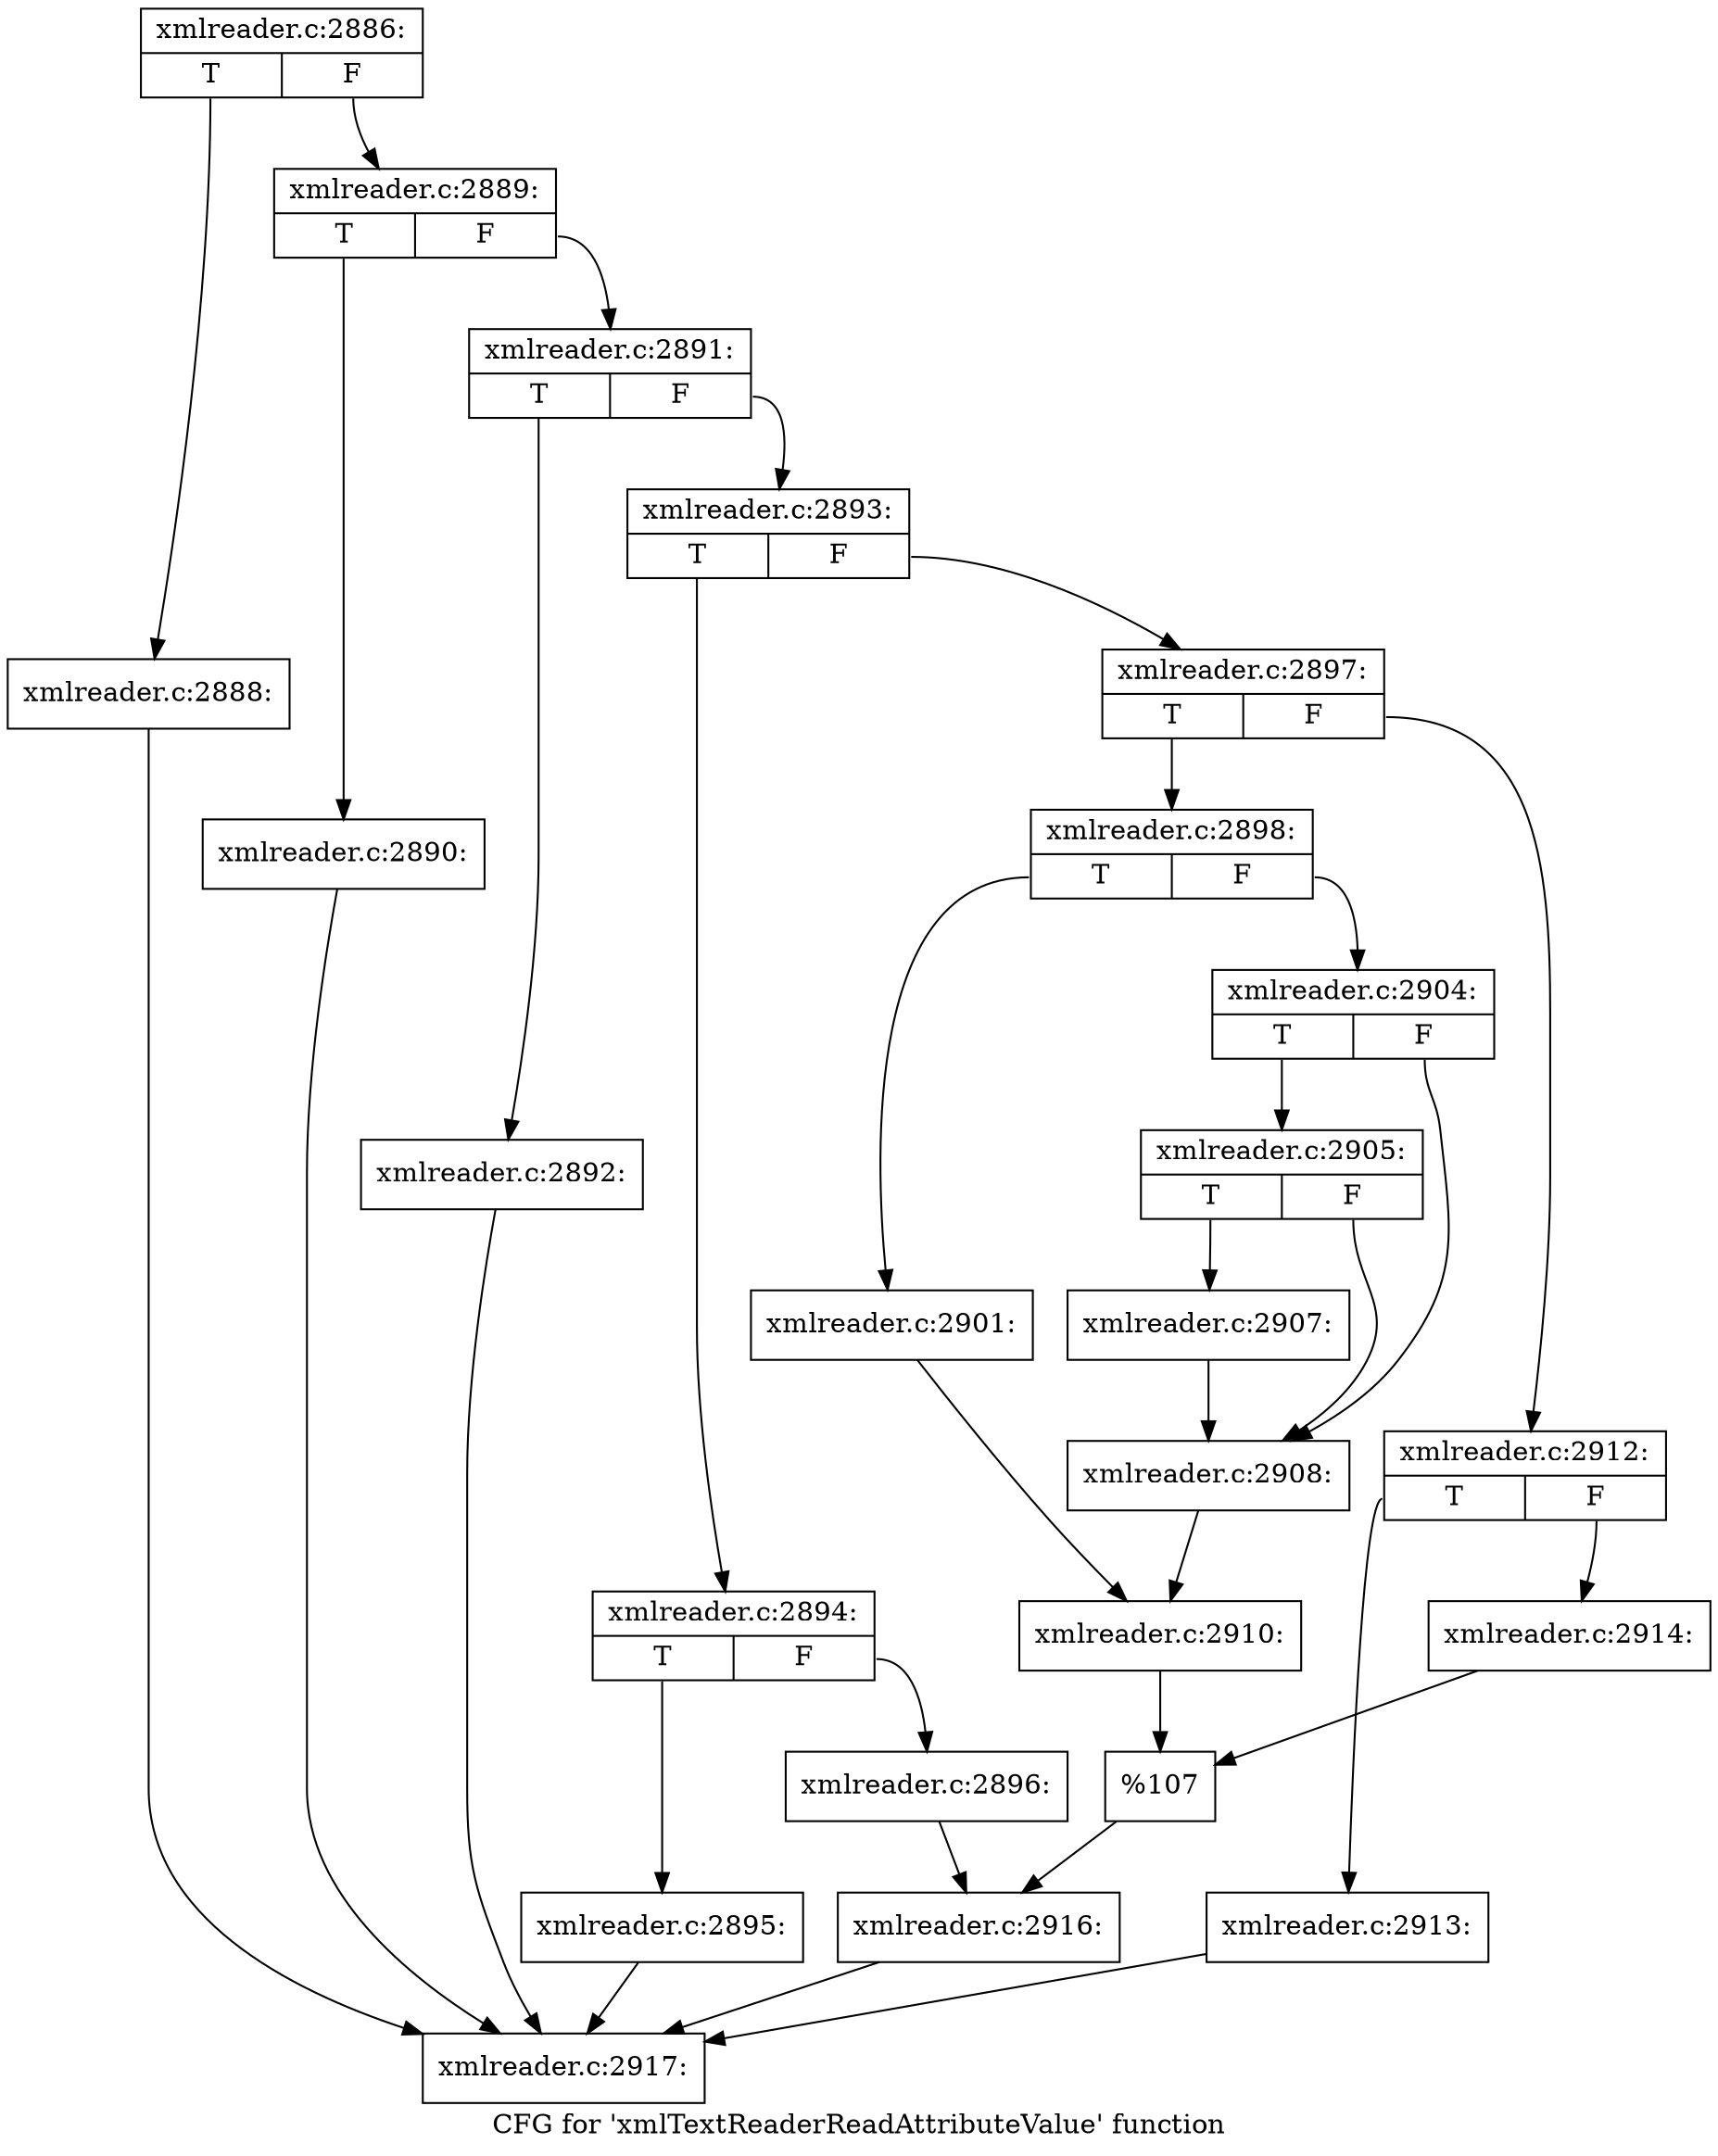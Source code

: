 digraph "CFG for 'xmlTextReaderReadAttributeValue' function" {
	label="CFG for 'xmlTextReaderReadAttributeValue' function";

	Node0x47a03f0 [shape=record,label="{xmlreader.c:2886:|{<s0>T|<s1>F}}"];
	Node0x47a03f0:s0 -> Node0x479a4e0;
	Node0x47a03f0:s1 -> Node0x47a0350;
	Node0x479a4e0 [shape=record,label="{xmlreader.c:2888:}"];
	Node0x479a4e0 -> Node0x47a0670;
	Node0x47a0350 [shape=record,label="{xmlreader.c:2889:|{<s0>T|<s1>F}}"];
	Node0x47a0350:s0 -> Node0x479a970;
	Node0x47a0350:s1 -> Node0x479a9c0;
	Node0x479a970 [shape=record,label="{xmlreader.c:2890:}"];
	Node0x479a970 -> Node0x47a0670;
	Node0x479a9c0 [shape=record,label="{xmlreader.c:2891:|{<s0>T|<s1>F}}"];
	Node0x479a9c0:s0 -> Node0x47a1480;
	Node0x479a9c0:s1 -> Node0x47a14d0;
	Node0x47a1480 [shape=record,label="{xmlreader.c:2892:}"];
	Node0x47a1480 -> Node0x47a0670;
	Node0x47a14d0 [shape=record,label="{xmlreader.c:2893:|{<s0>T|<s1>F}}"];
	Node0x47a14d0:s0 -> Node0x47a1a90;
	Node0x47a14d0:s1 -> Node0x47a1b30;
	Node0x47a1a90 [shape=record,label="{xmlreader.c:2894:|{<s0>T|<s1>F}}"];
	Node0x47a1a90:s0 -> Node0x47a2150;
	Node0x47a1a90:s1 -> Node0x47a21a0;
	Node0x47a2150 [shape=record,label="{xmlreader.c:2895:}"];
	Node0x47a2150 -> Node0x47a0670;
	Node0x47a21a0 [shape=record,label="{xmlreader.c:2896:}"];
	Node0x47a21a0 -> Node0x47a1ae0;
	Node0x47a1b30 [shape=record,label="{xmlreader.c:2897:|{<s0>T|<s1>F}}"];
	Node0x47a1b30:s0 -> Node0x47a2df0;
	Node0x47a1b30:s1 -> Node0x47a2e90;
	Node0x47a2df0 [shape=record,label="{xmlreader.c:2898:|{<s0>T|<s1>F}}"];
	Node0x47a2df0:s0 -> Node0x47a39f0;
	Node0x47a2df0:s1 -> Node0x47a3a90;
	Node0x47a39f0 [shape=record,label="{xmlreader.c:2901:}"];
	Node0x47a39f0 -> Node0x47a3a40;
	Node0x47a3a90 [shape=record,label="{xmlreader.c:2904:|{<s0>T|<s1>F}}"];
	Node0x47a3a90:s0 -> Node0x47a5060;
	Node0x47a3a90:s1 -> Node0x47a5010;
	Node0x47a5060 [shape=record,label="{xmlreader.c:2905:|{<s0>T|<s1>F}}"];
	Node0x47a5060:s0 -> Node0x47a4810;
	Node0x47a5060:s1 -> Node0x47a5010;
	Node0x47a4810 [shape=record,label="{xmlreader.c:2907:}"];
	Node0x47a4810 -> Node0x47a5010;
	Node0x47a5010 [shape=record,label="{xmlreader.c:2908:}"];
	Node0x47a5010 -> Node0x47a3a40;
	Node0x47a3a40 [shape=record,label="{xmlreader.c:2910:}"];
	Node0x47a3a40 -> Node0x47a2e40;
	Node0x47a2e90 [shape=record,label="{xmlreader.c:2912:|{<s0>T|<s1>F}}"];
	Node0x47a2e90:s0 -> Node0x47a6c10;
	Node0x47a2e90:s1 -> Node0x47a6c60;
	Node0x47a6c10 [shape=record,label="{xmlreader.c:2913:}"];
	Node0x47a6c10 -> Node0x47a0670;
	Node0x47a6c60 [shape=record,label="{xmlreader.c:2914:}"];
	Node0x47a6c60 -> Node0x47a2e40;
	Node0x47a2e40 [shape=record,label="{%107}"];
	Node0x47a2e40 -> Node0x47a1ae0;
	Node0x47a1ae0 [shape=record,label="{xmlreader.c:2916:}"];
	Node0x47a1ae0 -> Node0x47a0670;
	Node0x47a0670 [shape=record,label="{xmlreader.c:2917:}"];
}
